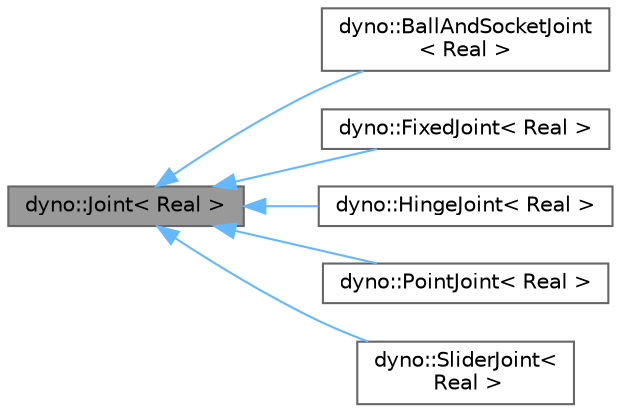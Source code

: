 digraph "dyno::Joint&lt; Real &gt;"
{
 // LATEX_PDF_SIZE
  bgcolor="transparent";
  edge [fontname=Helvetica,fontsize=10,labelfontname=Helvetica,labelfontsize=10];
  node [fontname=Helvetica,fontsize=10,shape=box,height=0.2,width=0.4];
  rankdir="LR";
  Node1 [id="Node000001",label="dyno::Joint\< Real \>",height=0.2,width=0.4,color="gray40", fillcolor="grey60", style="filled", fontcolor="black",tooltip=" "];
  Node1 -> Node2 [id="edge1_Node000001_Node000002",dir="back",color="steelblue1",style="solid",tooltip=" "];
  Node2 [id="Node000002",label="dyno::BallAndSocketJoint\l\< Real \>",height=0.2,width=0.4,color="gray40", fillcolor="white", style="filled",URL="$classdyno_1_1_ball_and_socket_joint.html",tooltip=" "];
  Node1 -> Node3 [id="edge2_Node000001_Node000003",dir="back",color="steelblue1",style="solid",tooltip=" "];
  Node3 [id="Node000003",label="dyno::FixedJoint\< Real \>",height=0.2,width=0.4,color="gray40", fillcolor="white", style="filled",URL="$classdyno_1_1_fixed_joint.html",tooltip=" "];
  Node1 -> Node4 [id="edge3_Node000001_Node000004",dir="back",color="steelblue1",style="solid",tooltip=" "];
  Node4 [id="Node000004",label="dyno::HingeJoint\< Real \>",height=0.2,width=0.4,color="gray40", fillcolor="white", style="filled",URL="$classdyno_1_1_hinge_joint.html",tooltip=" "];
  Node1 -> Node5 [id="edge4_Node000001_Node000005",dir="back",color="steelblue1",style="solid",tooltip=" "];
  Node5 [id="Node000005",label="dyno::PointJoint\< Real \>",height=0.2,width=0.4,color="gray40", fillcolor="white", style="filled",URL="$classdyno_1_1_point_joint.html",tooltip=" "];
  Node1 -> Node6 [id="edge5_Node000001_Node000006",dir="back",color="steelblue1",style="solid",tooltip=" "];
  Node6 [id="Node000006",label="dyno::SliderJoint\<\l Real \>",height=0.2,width=0.4,color="gray40", fillcolor="white", style="filled",URL="$classdyno_1_1_slider_joint.html",tooltip=" "];
}
